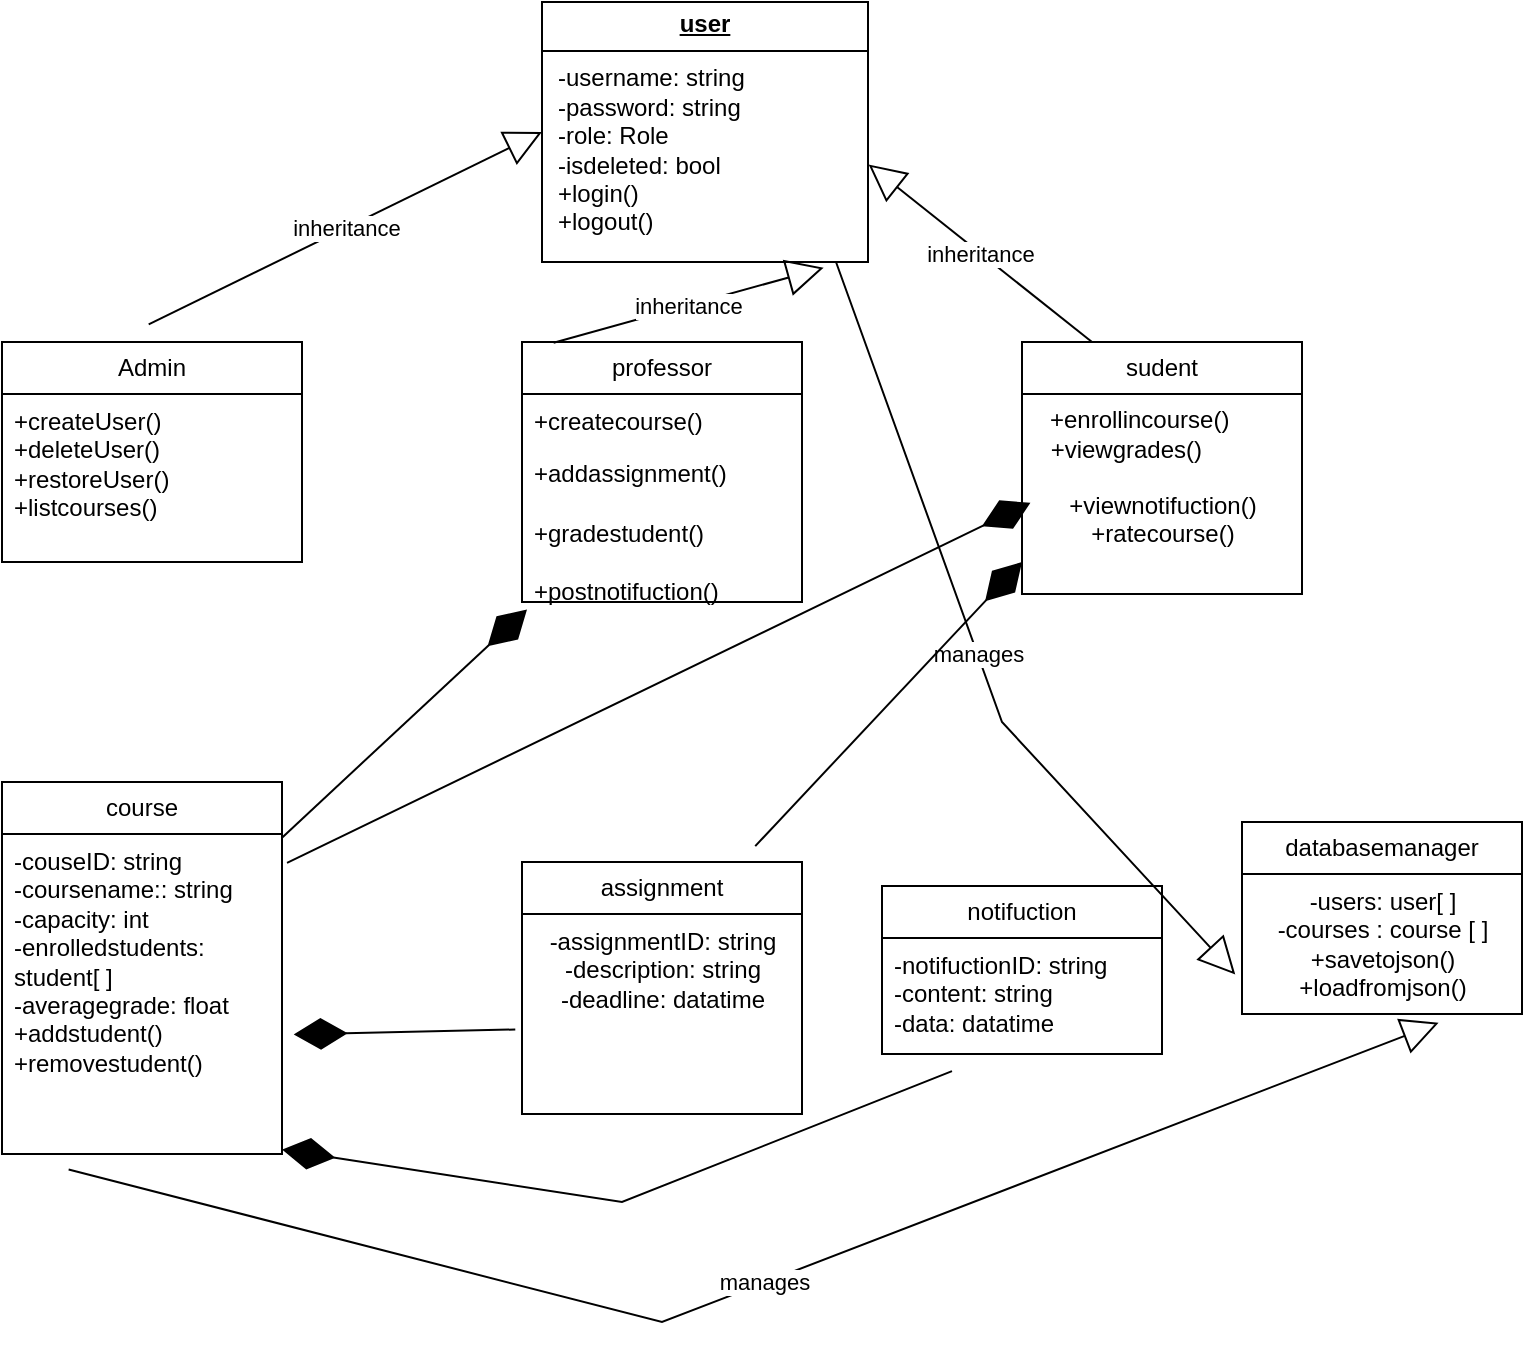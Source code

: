 <mxfile version="26.2.12">
  <diagram id="C5RBs43oDa-KdzZeNtuy" name="Page-1">
    <mxGraphModel dx="985" dy="1815" grid="1" gridSize="10" guides="1" tooltips="1" connect="1" arrows="1" fold="1" page="1" pageScale="1" pageWidth="827" pageHeight="1169" math="0" shadow="0">
      <root>
        <mxCell id="WIyWlLk6GJQsqaUBKTNV-0" />
        <mxCell id="WIyWlLk6GJQsqaUBKTNV-1" parent="WIyWlLk6GJQsqaUBKTNV-0" />
        <mxCell id="9p6NyJUmZ64XQ7dxvacs-11" value="&lt;p style=&quot;margin:0px;margin-top:4px;text-align:center;text-decoration:underline;&quot;&gt;&lt;b&gt;user&lt;/b&gt;&lt;/p&gt;&lt;hr size=&quot;1&quot; style=&quot;border-style:solid;&quot;&gt;&lt;p style=&quot;margin:0px;margin-left:8px;&quot;&gt;-username: string&lt;br&gt;-password: string&lt;/p&gt;&lt;p style=&quot;margin:0px;margin-left:8px;&quot;&gt;-role: Role&lt;/p&gt;&lt;p style=&quot;margin:0px;margin-left:8px;&quot;&gt;-isdeleted: bool&lt;/p&gt;&lt;p style=&quot;margin:0px;margin-left:8px;&quot;&gt;+login()&lt;/p&gt;&lt;p style=&quot;margin:0px;margin-left:8px;&quot;&gt;+logout()&lt;/p&gt;&lt;p style=&quot;margin:0px;margin-left:8px;&quot;&gt;&lt;br&gt;&lt;/p&gt;" style="verticalAlign=top;align=left;overflow=fill;html=1;whiteSpace=wrap;" vertex="1" parent="WIyWlLk6GJQsqaUBKTNV-1">
          <mxGeometry x="330" y="-1130" width="163" height="130" as="geometry" />
        </mxCell>
        <mxCell id="9p6NyJUmZ64XQ7dxvacs-13" value="Admin" style="swimlane;fontStyle=0;childLayout=stackLayout;horizontal=1;startSize=26;fillColor=none;horizontalStack=0;resizeParent=1;resizeParentMax=0;resizeLast=0;collapsible=1;marginBottom=0;whiteSpace=wrap;html=1;" vertex="1" parent="WIyWlLk6GJQsqaUBKTNV-1">
          <mxGeometry x="60" y="-960" width="150" height="110" as="geometry" />
        </mxCell>
        <mxCell id="9p6NyJUmZ64XQ7dxvacs-15" value="&lt;div&gt;+createUser()&lt;/div&gt;&lt;div&gt;+deleteUser()&lt;/div&gt;&lt;div&gt;+restoreUser()&lt;/div&gt;&lt;div&gt;+listcourses()&lt;/div&gt;" style="text;strokeColor=none;fillColor=none;align=left;verticalAlign=top;spacingLeft=4;spacingRight=4;overflow=hidden;rotatable=0;points=[[0,0.5],[1,0.5]];portConstraint=eastwest;whiteSpace=wrap;html=1;" vertex="1" parent="9p6NyJUmZ64XQ7dxvacs-13">
          <mxGeometry y="26" width="150" height="84" as="geometry" />
        </mxCell>
        <mxCell id="9p6NyJUmZ64XQ7dxvacs-18" value="professor" style="swimlane;fontStyle=0;childLayout=stackLayout;horizontal=1;startSize=26;fillColor=none;horizontalStack=0;resizeParent=1;resizeParentMax=0;resizeLast=0;collapsible=1;marginBottom=0;whiteSpace=wrap;html=1;" vertex="1" parent="WIyWlLk6GJQsqaUBKTNV-1">
          <mxGeometry x="320" y="-960" width="140" height="130" as="geometry" />
        </mxCell>
        <mxCell id="9p6NyJUmZ64XQ7dxvacs-19" value="+createcourse()" style="text;strokeColor=none;fillColor=none;align=left;verticalAlign=top;spacingLeft=4;spacingRight=4;overflow=hidden;rotatable=0;points=[[0,0.5],[1,0.5]];portConstraint=eastwest;whiteSpace=wrap;html=1;" vertex="1" parent="9p6NyJUmZ64XQ7dxvacs-18">
          <mxGeometry y="26" width="140" height="26" as="geometry" />
        </mxCell>
        <mxCell id="9p6NyJUmZ64XQ7dxvacs-20" value="+addassignment()" style="text;strokeColor=none;fillColor=none;align=left;verticalAlign=top;spacingLeft=4;spacingRight=4;overflow=hidden;rotatable=0;points=[[0,0.5],[1,0.5]];portConstraint=eastwest;whiteSpace=wrap;html=1;" vertex="1" parent="9p6NyJUmZ64XQ7dxvacs-18">
          <mxGeometry y="52" width="140" height="30" as="geometry" />
        </mxCell>
        <mxCell id="9p6NyJUmZ64XQ7dxvacs-21" value="+gradestudent()&lt;div&gt;&lt;br&gt;&lt;/div&gt;&lt;div&gt;+postnotifuction()&lt;/div&gt;" style="text;strokeColor=none;fillColor=none;align=left;verticalAlign=top;spacingLeft=4;spacingRight=4;overflow=hidden;rotatable=0;points=[[0,0.5],[1,0.5]];portConstraint=eastwest;whiteSpace=wrap;html=1;" vertex="1" parent="9p6NyJUmZ64XQ7dxvacs-18">
          <mxGeometry y="82" width="140" height="48" as="geometry" />
        </mxCell>
        <mxCell id="9p6NyJUmZ64XQ7dxvacs-22" value="sudent" style="swimlane;fontStyle=0;childLayout=stackLayout;horizontal=1;startSize=26;fillColor=none;horizontalStack=0;resizeParent=1;resizeParentMax=0;resizeLast=0;collapsible=1;marginBottom=0;whiteSpace=wrap;html=1;" vertex="1" parent="WIyWlLk6GJQsqaUBKTNV-1">
          <mxGeometry x="570" y="-960" width="140" height="126" as="geometry" />
        </mxCell>
        <mxCell id="9p6NyJUmZ64XQ7dxvacs-26" value="+enrollincourse()&amp;nbsp; &amp;nbsp; &amp;nbsp; &amp;nbsp;&lt;div&gt;+viewgrades()&amp;nbsp; &amp;nbsp; &amp;nbsp; &amp;nbsp; &amp;nbsp; &amp;nbsp;&lt;/div&gt;" style="text;html=1;align=center;verticalAlign=middle;resizable=0;points=[];autosize=1;strokeColor=none;fillColor=none;" vertex="1" parent="9p6NyJUmZ64XQ7dxvacs-22">
          <mxGeometry y="26" width="140" height="40" as="geometry" />
        </mxCell>
        <mxCell id="9p6NyJUmZ64XQ7dxvacs-29" value="+viewnotifuction()&lt;div&gt;+ratecourse()&lt;/div&gt;&lt;div&gt;&lt;br&gt;&lt;/div&gt;" style="text;html=1;align=center;verticalAlign=middle;resizable=0;points=[];autosize=1;strokeColor=none;fillColor=none;" vertex="1" parent="9p6NyJUmZ64XQ7dxvacs-22">
          <mxGeometry y="66" width="140" height="60" as="geometry" />
        </mxCell>
        <mxCell id="9p6NyJUmZ64XQ7dxvacs-30" value="course" style="swimlane;fontStyle=0;childLayout=stackLayout;horizontal=1;startSize=26;fillColor=none;horizontalStack=0;resizeParent=1;resizeParentMax=0;resizeLast=0;collapsible=1;marginBottom=0;whiteSpace=wrap;html=1;" vertex="1" parent="WIyWlLk6GJQsqaUBKTNV-1">
          <mxGeometry x="60" y="-740" width="140" height="186" as="geometry" />
        </mxCell>
        <mxCell id="9p6NyJUmZ64XQ7dxvacs-35" value="-couseID: string&lt;div&gt;-coursename:: string&lt;/div&gt;&lt;div&gt;-capacity: int&lt;/div&gt;&lt;div&gt;-enrolledstudents: student[ ]&lt;/div&gt;&lt;div&gt;-averagegrade: float&lt;/div&gt;&lt;div&gt;+addstudent()&lt;/div&gt;&lt;div&gt;+removestudent()&lt;/div&gt;" style="text;strokeColor=none;fillColor=none;align=left;verticalAlign=top;spacingLeft=4;spacingRight=4;overflow=hidden;rotatable=0;points=[[0,0.5],[1,0.5]];portConstraint=eastwest;whiteSpace=wrap;html=1;" vertex="1" parent="9p6NyJUmZ64XQ7dxvacs-30">
          <mxGeometry y="26" width="140" height="134" as="geometry" />
        </mxCell>
        <mxCell id="9p6NyJUmZ64XQ7dxvacs-44" style="text;strokeColor=none;fillColor=none;align=left;verticalAlign=top;spacingLeft=4;spacingRight=4;overflow=hidden;rotatable=0;points=[[0,0.5],[1,0.5]];portConstraint=eastwest;whiteSpace=wrap;html=1;" vertex="1" parent="9p6NyJUmZ64XQ7dxvacs-30">
          <mxGeometry y="160" width="140" height="26" as="geometry" />
        </mxCell>
        <mxCell id="9p6NyJUmZ64XQ7dxvacs-45" value="assignment" style="swimlane;fontStyle=0;childLayout=stackLayout;horizontal=1;startSize=26;fillColor=none;horizontalStack=0;resizeParent=1;resizeParentMax=0;resizeLast=0;collapsible=1;marginBottom=0;whiteSpace=wrap;html=1;" vertex="1" parent="WIyWlLk6GJQsqaUBKTNV-1">
          <mxGeometry x="320" y="-700" width="140" height="126" as="geometry" />
        </mxCell>
        <mxCell id="9p6NyJUmZ64XQ7dxvacs-49" value="-assignmentID: string&lt;div&gt;-description: string&lt;/div&gt;&lt;div&gt;-deadline: datatime&lt;/div&gt;&lt;div&gt;&lt;br&gt;&lt;/div&gt;" style="text;html=1;align=center;verticalAlign=middle;resizable=0;points=[];autosize=1;strokeColor=none;fillColor=none;" vertex="1" parent="9p6NyJUmZ64XQ7dxvacs-45">
          <mxGeometry y="26" width="140" height="70" as="geometry" />
        </mxCell>
        <mxCell id="9p6NyJUmZ64XQ7dxvacs-50" style="text;html=1;align=center;verticalAlign=middle;resizable=0;points=[];autosize=1;strokeColor=none;fillColor=none;" vertex="1" parent="9p6NyJUmZ64XQ7dxvacs-45">
          <mxGeometry y="96" width="140" height="30" as="geometry" />
        </mxCell>
        <mxCell id="9p6NyJUmZ64XQ7dxvacs-56" value="notifuction" style="swimlane;fontStyle=0;childLayout=stackLayout;horizontal=1;startSize=26;fillColor=none;horizontalStack=0;resizeParent=1;resizeParentMax=0;resizeLast=0;collapsible=1;marginBottom=0;whiteSpace=wrap;html=1;" vertex="1" parent="WIyWlLk6GJQsqaUBKTNV-1">
          <mxGeometry x="500" y="-688" width="140" height="84" as="geometry" />
        </mxCell>
        <mxCell id="9p6NyJUmZ64XQ7dxvacs-59" value="-notifuctionID: string&lt;div&gt;-content: string&lt;/div&gt;&lt;div&gt;-data: datatime&lt;/div&gt;" style="text;strokeColor=none;fillColor=none;align=left;verticalAlign=top;spacingLeft=4;spacingRight=4;overflow=hidden;rotatable=0;points=[[0,0.5],[1,0.5]];portConstraint=eastwest;whiteSpace=wrap;html=1;" vertex="1" parent="9p6NyJUmZ64XQ7dxvacs-56">
          <mxGeometry y="26" width="140" height="58" as="geometry" />
        </mxCell>
        <mxCell id="9p6NyJUmZ64XQ7dxvacs-60" value="databasemanager" style="swimlane;fontStyle=0;childLayout=stackLayout;horizontal=1;startSize=26;fillColor=none;horizontalStack=0;resizeParent=1;resizeParentMax=0;resizeLast=0;collapsible=1;marginBottom=0;whiteSpace=wrap;html=1;" vertex="1" parent="WIyWlLk6GJQsqaUBKTNV-1">
          <mxGeometry x="680" y="-720" width="140" height="96" as="geometry" />
        </mxCell>
        <mxCell id="9p6NyJUmZ64XQ7dxvacs-64" value="-users: user[ ]&lt;div&gt;-courses : course [ ]&lt;/div&gt;&lt;div&gt;+savetojson()&lt;/div&gt;&lt;div&gt;+loadfromjson()&lt;/div&gt;" style="text;html=1;align=center;verticalAlign=middle;resizable=0;points=[];autosize=1;strokeColor=none;fillColor=none;" vertex="1" parent="9p6NyJUmZ64XQ7dxvacs-60">
          <mxGeometry y="26" width="140" height="70" as="geometry" />
        </mxCell>
        <mxCell id="9p6NyJUmZ64XQ7dxvacs-65" value="inheritance" style="endArrow=block;endSize=16;endFill=0;html=1;rounded=0;exitX=0.489;exitY=-0.08;exitDx=0;exitDy=0;exitPerimeter=0;entryX=0;entryY=0.5;entryDx=0;entryDy=0;" edge="1" parent="WIyWlLk6GJQsqaUBKTNV-1" source="9p6NyJUmZ64XQ7dxvacs-13" target="9p6NyJUmZ64XQ7dxvacs-11">
          <mxGeometry width="160" relative="1" as="geometry">
            <mxPoint x="320" y="-790" as="sourcePoint" />
            <mxPoint x="480" y="-790" as="targetPoint" />
          </mxGeometry>
        </mxCell>
        <mxCell id="9p6NyJUmZ64XQ7dxvacs-66" value="inheritance" style="endArrow=block;endSize=16;endFill=0;html=1;rounded=0;exitX=0.113;exitY=0.003;exitDx=0;exitDy=0;exitPerimeter=0;entryX=0.864;entryY=1.022;entryDx=0;entryDy=0;entryPerimeter=0;" edge="1" parent="WIyWlLk6GJQsqaUBKTNV-1" source="9p6NyJUmZ64XQ7dxvacs-18" target="9p6NyJUmZ64XQ7dxvacs-11">
          <mxGeometry width="160" relative="1" as="geometry">
            <mxPoint x="320" y="-790" as="sourcePoint" />
            <mxPoint x="480" y="-790" as="targetPoint" />
          </mxGeometry>
        </mxCell>
        <mxCell id="9p6NyJUmZ64XQ7dxvacs-67" value="inheritance" style="endArrow=block;endSize=16;endFill=0;html=1;rounded=0;exitX=0.25;exitY=0;exitDx=0;exitDy=0;entryX=1.002;entryY=0.625;entryDx=0;entryDy=0;entryPerimeter=0;" edge="1" parent="WIyWlLk6GJQsqaUBKTNV-1" source="9p6NyJUmZ64XQ7dxvacs-22" target="9p6NyJUmZ64XQ7dxvacs-11">
          <mxGeometry width="160" relative="1" as="geometry">
            <mxPoint x="320" y="-790" as="sourcePoint" />
            <mxPoint x="480" y="-790" as="targetPoint" />
          </mxGeometry>
        </mxCell>
        <mxCell id="9p6NyJUmZ64XQ7dxvacs-68" value="manages" style="endArrow=block;endSize=16;endFill=0;html=1;rounded=0;entryX=-0.024;entryY=0.718;entryDx=0;entryDy=0;entryPerimeter=0;" edge="1" parent="WIyWlLk6GJQsqaUBKTNV-1" target="9p6NyJUmZ64XQ7dxvacs-64">
          <mxGeometry width="160" relative="1" as="geometry">
            <mxPoint x="477" y="-1000" as="sourcePoint" />
            <mxPoint x="680.0" y="-682.88" as="targetPoint" />
            <Array as="points">
              <mxPoint x="560" y="-770" />
            </Array>
          </mxGeometry>
        </mxCell>
        <mxCell id="9p6NyJUmZ64XQ7dxvacs-69" value="" style="endArrow=diamondThin;endFill=1;endSize=24;html=1;rounded=0;entryX=0.018;entryY=1.078;entryDx=0;entryDy=0;entryPerimeter=0;" edge="1" parent="WIyWlLk6GJQsqaUBKTNV-1" source="9p6NyJUmZ64XQ7dxvacs-30" target="9p6NyJUmZ64XQ7dxvacs-21">
          <mxGeometry width="160" relative="1" as="geometry">
            <mxPoint x="320" y="-790" as="sourcePoint" />
            <mxPoint x="480" y="-790" as="targetPoint" />
          </mxGeometry>
        </mxCell>
        <mxCell id="9p6NyJUmZ64XQ7dxvacs-70" value="" style="endArrow=diamondThin;endFill=1;endSize=24;html=1;rounded=0;exitX=1.018;exitY=0.108;exitDx=0;exitDy=0;exitPerimeter=0;entryX=0.03;entryY=0.24;entryDx=0;entryDy=0;entryPerimeter=0;" edge="1" parent="WIyWlLk6GJQsqaUBKTNV-1" source="9p6NyJUmZ64XQ7dxvacs-35" target="9p6NyJUmZ64XQ7dxvacs-29">
          <mxGeometry width="160" relative="1" as="geometry">
            <mxPoint x="320" y="-790" as="sourcePoint" />
            <mxPoint x="480" y="-790" as="targetPoint" />
          </mxGeometry>
        </mxCell>
        <mxCell id="9p6NyJUmZ64XQ7dxvacs-72" value="" style="endArrow=diamondThin;endFill=1;endSize=24;html=1;rounded=0;entryX=1.042;entryY=0.748;entryDx=0;entryDy=0;entryPerimeter=0;exitX=-0.024;exitY=0.825;exitDx=0;exitDy=0;exitPerimeter=0;" edge="1" parent="WIyWlLk6GJQsqaUBKTNV-1" source="9p6NyJUmZ64XQ7dxvacs-49" target="9p6NyJUmZ64XQ7dxvacs-35">
          <mxGeometry width="160" relative="1" as="geometry">
            <mxPoint x="320" y="-790" as="sourcePoint" />
            <mxPoint x="480" y="-790" as="targetPoint" />
          </mxGeometry>
        </mxCell>
        <mxCell id="9p6NyJUmZ64XQ7dxvacs-73" value="" style="endArrow=diamondThin;endFill=1;endSize=24;html=1;rounded=0;exitX=0.833;exitY=-0.063;exitDx=0;exitDy=0;exitPerimeter=0;" edge="1" parent="WIyWlLk6GJQsqaUBKTNV-1" source="9p6NyJUmZ64XQ7dxvacs-45">
          <mxGeometry width="160" relative="1" as="geometry">
            <mxPoint x="320" y="-790" as="sourcePoint" />
            <mxPoint x="570" y="-850" as="targetPoint" />
          </mxGeometry>
        </mxCell>
        <mxCell id="9p6NyJUmZ64XQ7dxvacs-74" value="" style="endArrow=diamondThin;endFill=1;endSize=24;html=1;rounded=0;exitX=0.25;exitY=1.148;exitDx=0;exitDy=0;exitPerimeter=0;" edge="1" parent="WIyWlLk6GJQsqaUBKTNV-1" source="9p6NyJUmZ64XQ7dxvacs-59" target="9p6NyJUmZ64XQ7dxvacs-44">
          <mxGeometry width="160" relative="1" as="geometry">
            <mxPoint x="320" y="-790" as="sourcePoint" />
            <mxPoint x="480" y="-790" as="targetPoint" />
            <Array as="points">
              <mxPoint x="370" y="-530" />
            </Array>
          </mxGeometry>
        </mxCell>
        <mxCell id="9p6NyJUmZ64XQ7dxvacs-75" value="manages" style="endArrow=block;endSize=16;endFill=0;html=1;rounded=0;exitX=0.238;exitY=1.298;exitDx=0;exitDy=0;exitPerimeter=0;entryX=0.702;entryY=1.063;entryDx=0;entryDy=0;entryPerimeter=0;" edge="1" parent="WIyWlLk6GJQsqaUBKTNV-1" source="9p6NyJUmZ64XQ7dxvacs-44" target="9p6NyJUmZ64XQ7dxvacs-64">
          <mxGeometry width="160" relative="1" as="geometry">
            <mxPoint x="320" y="-790" as="sourcePoint" />
            <mxPoint x="480" y="-790" as="targetPoint" />
            <Array as="points">
              <mxPoint x="390" y="-470" />
            </Array>
          </mxGeometry>
        </mxCell>
      </root>
    </mxGraphModel>
  </diagram>
</mxfile>
